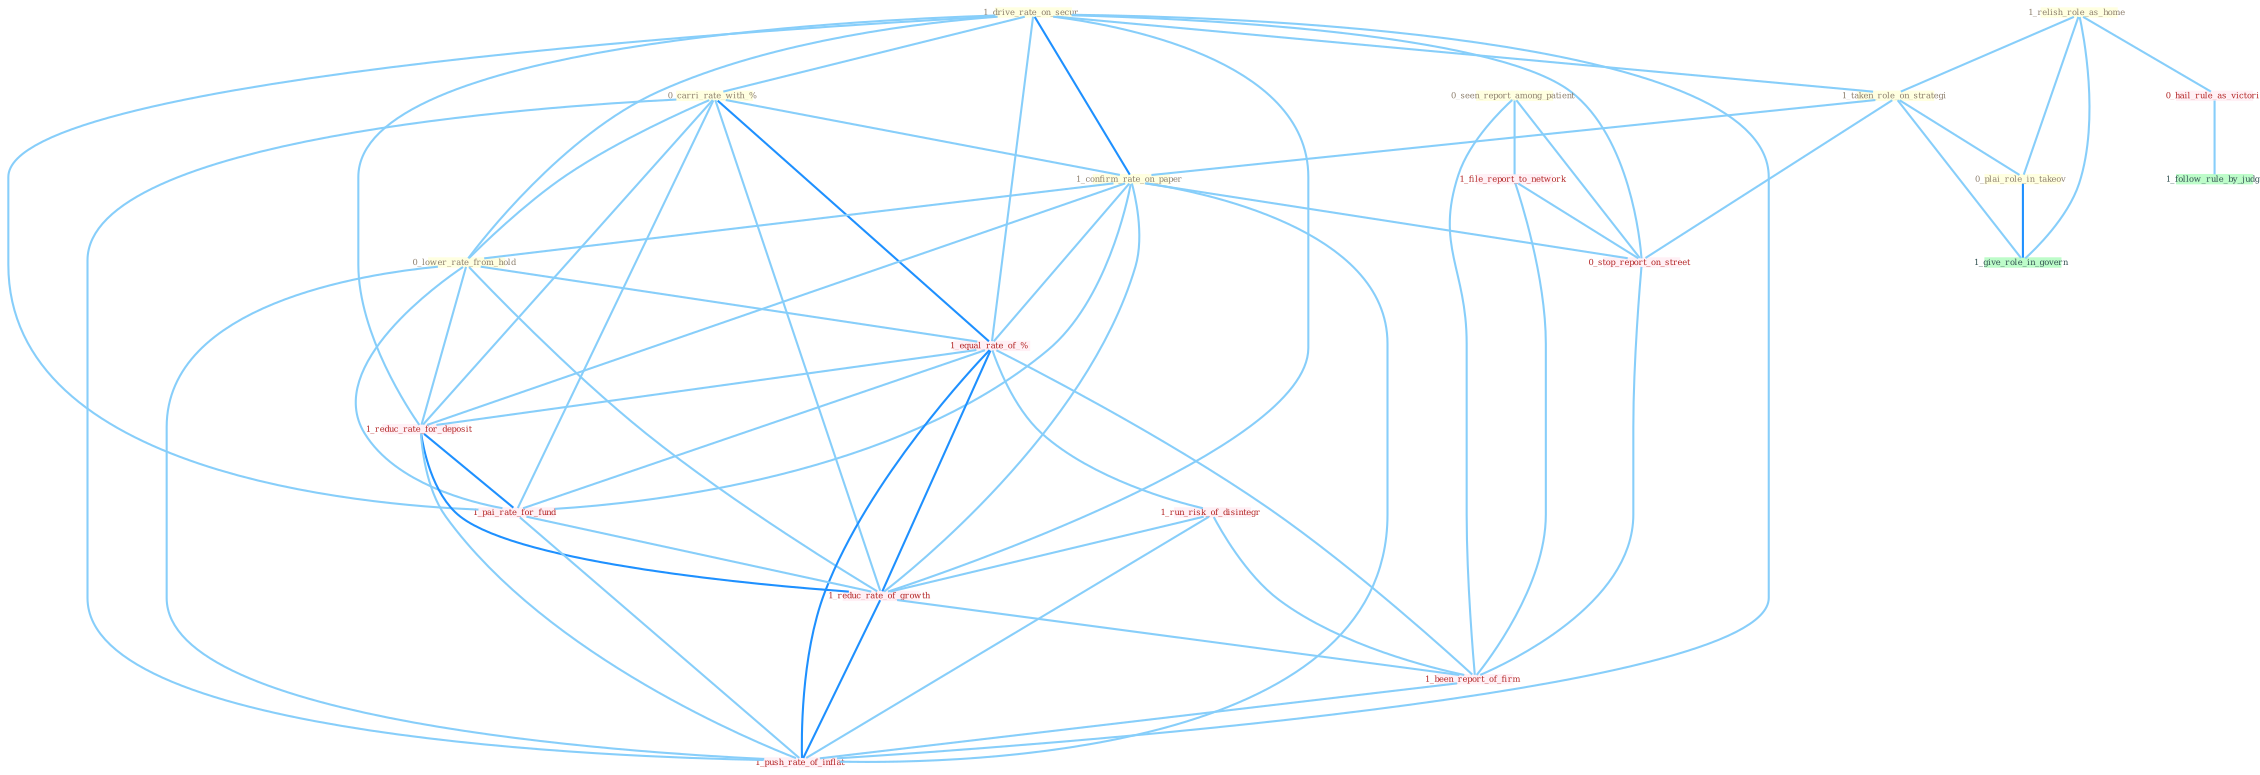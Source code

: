Graph G{ 
    node
    [shape=polygon,style=filled,width=.5,height=.06,color="#BDFCC9",fixedsize=true,fontsize=4,
    fontcolor="#2f4f4f"];
    {node
    [color="#ffffe0", fontcolor="#8b7d6b"] "1_relish_role_as_home " "1_drive_rate_on_secur " "0_seen_report_among_patient " "0_carri_rate_with_% " "1_taken_role_on_strategi " "1_confirm_rate_on_paper " "0_plai_role_in_takeov " "0_lower_rate_from_hold "}
{node [color="#fff0f5", fontcolor="#b22222"] "1_file_report_to_network " "1_equal_rate_of_% " "0_stop_report_on_street " "1_reduc_rate_for_deposit " "1_pai_rate_for_fund " "0_hail_rule_as_victori " "1_run_risk_of_disintegr " "1_reduc_rate_of_growth " "1_been_report_of_firm " "1_push_rate_of_inflat "}
edge [color="#B0E2FF"];

	"1_relish_role_as_home " -- "1_taken_role_on_strategi " [w="1", color="#87cefa" ];
	"1_relish_role_as_home " -- "0_plai_role_in_takeov " [w="1", color="#87cefa" ];
	"1_relish_role_as_home " -- "1_give_role_in_govern " [w="1", color="#87cefa" ];
	"1_relish_role_as_home " -- "0_hail_rule_as_victori " [w="1", color="#87cefa" ];
	"1_drive_rate_on_secur " -- "0_carri_rate_with_% " [w="1", color="#87cefa" ];
	"1_drive_rate_on_secur " -- "1_taken_role_on_strategi " [w="1", color="#87cefa" ];
	"1_drive_rate_on_secur " -- "1_confirm_rate_on_paper " [w="2", color="#1e90ff" , len=0.8];
	"1_drive_rate_on_secur " -- "0_lower_rate_from_hold " [w="1", color="#87cefa" ];
	"1_drive_rate_on_secur " -- "1_equal_rate_of_% " [w="1", color="#87cefa" ];
	"1_drive_rate_on_secur " -- "0_stop_report_on_street " [w="1", color="#87cefa" ];
	"1_drive_rate_on_secur " -- "1_reduc_rate_for_deposit " [w="1", color="#87cefa" ];
	"1_drive_rate_on_secur " -- "1_pai_rate_for_fund " [w="1", color="#87cefa" ];
	"1_drive_rate_on_secur " -- "1_reduc_rate_of_growth " [w="1", color="#87cefa" ];
	"1_drive_rate_on_secur " -- "1_push_rate_of_inflat " [w="1", color="#87cefa" ];
	"0_seen_report_among_patient " -- "1_file_report_to_network " [w="1", color="#87cefa" ];
	"0_seen_report_among_patient " -- "0_stop_report_on_street " [w="1", color="#87cefa" ];
	"0_seen_report_among_patient " -- "1_been_report_of_firm " [w="1", color="#87cefa" ];
	"0_carri_rate_with_% " -- "1_confirm_rate_on_paper " [w="1", color="#87cefa" ];
	"0_carri_rate_with_% " -- "0_lower_rate_from_hold " [w="1", color="#87cefa" ];
	"0_carri_rate_with_% " -- "1_equal_rate_of_% " [w="2", color="#1e90ff" , len=0.8];
	"0_carri_rate_with_% " -- "1_reduc_rate_for_deposit " [w="1", color="#87cefa" ];
	"0_carri_rate_with_% " -- "1_pai_rate_for_fund " [w="1", color="#87cefa" ];
	"0_carri_rate_with_% " -- "1_reduc_rate_of_growth " [w="1", color="#87cefa" ];
	"0_carri_rate_with_% " -- "1_push_rate_of_inflat " [w="1", color="#87cefa" ];
	"1_taken_role_on_strategi " -- "1_confirm_rate_on_paper " [w="1", color="#87cefa" ];
	"1_taken_role_on_strategi " -- "0_plai_role_in_takeov " [w="1", color="#87cefa" ];
	"1_taken_role_on_strategi " -- "0_stop_report_on_street " [w="1", color="#87cefa" ];
	"1_taken_role_on_strategi " -- "1_give_role_in_govern " [w="1", color="#87cefa" ];
	"1_confirm_rate_on_paper " -- "0_lower_rate_from_hold " [w="1", color="#87cefa" ];
	"1_confirm_rate_on_paper " -- "1_equal_rate_of_% " [w="1", color="#87cefa" ];
	"1_confirm_rate_on_paper " -- "0_stop_report_on_street " [w="1", color="#87cefa" ];
	"1_confirm_rate_on_paper " -- "1_reduc_rate_for_deposit " [w="1", color="#87cefa" ];
	"1_confirm_rate_on_paper " -- "1_pai_rate_for_fund " [w="1", color="#87cefa" ];
	"1_confirm_rate_on_paper " -- "1_reduc_rate_of_growth " [w="1", color="#87cefa" ];
	"1_confirm_rate_on_paper " -- "1_push_rate_of_inflat " [w="1", color="#87cefa" ];
	"0_plai_role_in_takeov " -- "1_give_role_in_govern " [w="2", color="#1e90ff" , len=0.8];
	"0_lower_rate_from_hold " -- "1_equal_rate_of_% " [w="1", color="#87cefa" ];
	"0_lower_rate_from_hold " -- "1_reduc_rate_for_deposit " [w="1", color="#87cefa" ];
	"0_lower_rate_from_hold " -- "1_pai_rate_for_fund " [w="1", color="#87cefa" ];
	"0_lower_rate_from_hold " -- "1_reduc_rate_of_growth " [w="1", color="#87cefa" ];
	"0_lower_rate_from_hold " -- "1_push_rate_of_inflat " [w="1", color="#87cefa" ];
	"1_file_report_to_network " -- "0_stop_report_on_street " [w="1", color="#87cefa" ];
	"1_file_report_to_network " -- "1_been_report_of_firm " [w="1", color="#87cefa" ];
	"1_equal_rate_of_% " -- "1_reduc_rate_for_deposit " [w="1", color="#87cefa" ];
	"1_equal_rate_of_% " -- "1_pai_rate_for_fund " [w="1", color="#87cefa" ];
	"1_equal_rate_of_% " -- "1_run_risk_of_disintegr " [w="1", color="#87cefa" ];
	"1_equal_rate_of_% " -- "1_reduc_rate_of_growth " [w="2", color="#1e90ff" , len=0.8];
	"1_equal_rate_of_% " -- "1_been_report_of_firm " [w="1", color="#87cefa" ];
	"1_equal_rate_of_% " -- "1_push_rate_of_inflat " [w="2", color="#1e90ff" , len=0.8];
	"0_stop_report_on_street " -- "1_been_report_of_firm " [w="1", color="#87cefa" ];
	"1_reduc_rate_for_deposit " -- "1_pai_rate_for_fund " [w="2", color="#1e90ff" , len=0.8];
	"1_reduc_rate_for_deposit " -- "1_reduc_rate_of_growth " [w="2", color="#1e90ff" , len=0.8];
	"1_reduc_rate_for_deposit " -- "1_push_rate_of_inflat " [w="1", color="#87cefa" ];
	"1_pai_rate_for_fund " -- "1_reduc_rate_of_growth " [w="1", color="#87cefa" ];
	"1_pai_rate_for_fund " -- "1_push_rate_of_inflat " [w="1", color="#87cefa" ];
	"0_hail_rule_as_victori " -- "1_follow_rule_by_judg " [w="1", color="#87cefa" ];
	"1_run_risk_of_disintegr " -- "1_reduc_rate_of_growth " [w="1", color="#87cefa" ];
	"1_run_risk_of_disintegr " -- "1_been_report_of_firm " [w="1", color="#87cefa" ];
	"1_run_risk_of_disintegr " -- "1_push_rate_of_inflat " [w="1", color="#87cefa" ];
	"1_reduc_rate_of_growth " -- "1_been_report_of_firm " [w="1", color="#87cefa" ];
	"1_reduc_rate_of_growth " -- "1_push_rate_of_inflat " [w="2", color="#1e90ff" , len=0.8];
	"1_been_report_of_firm " -- "1_push_rate_of_inflat " [w="1", color="#87cefa" ];
}